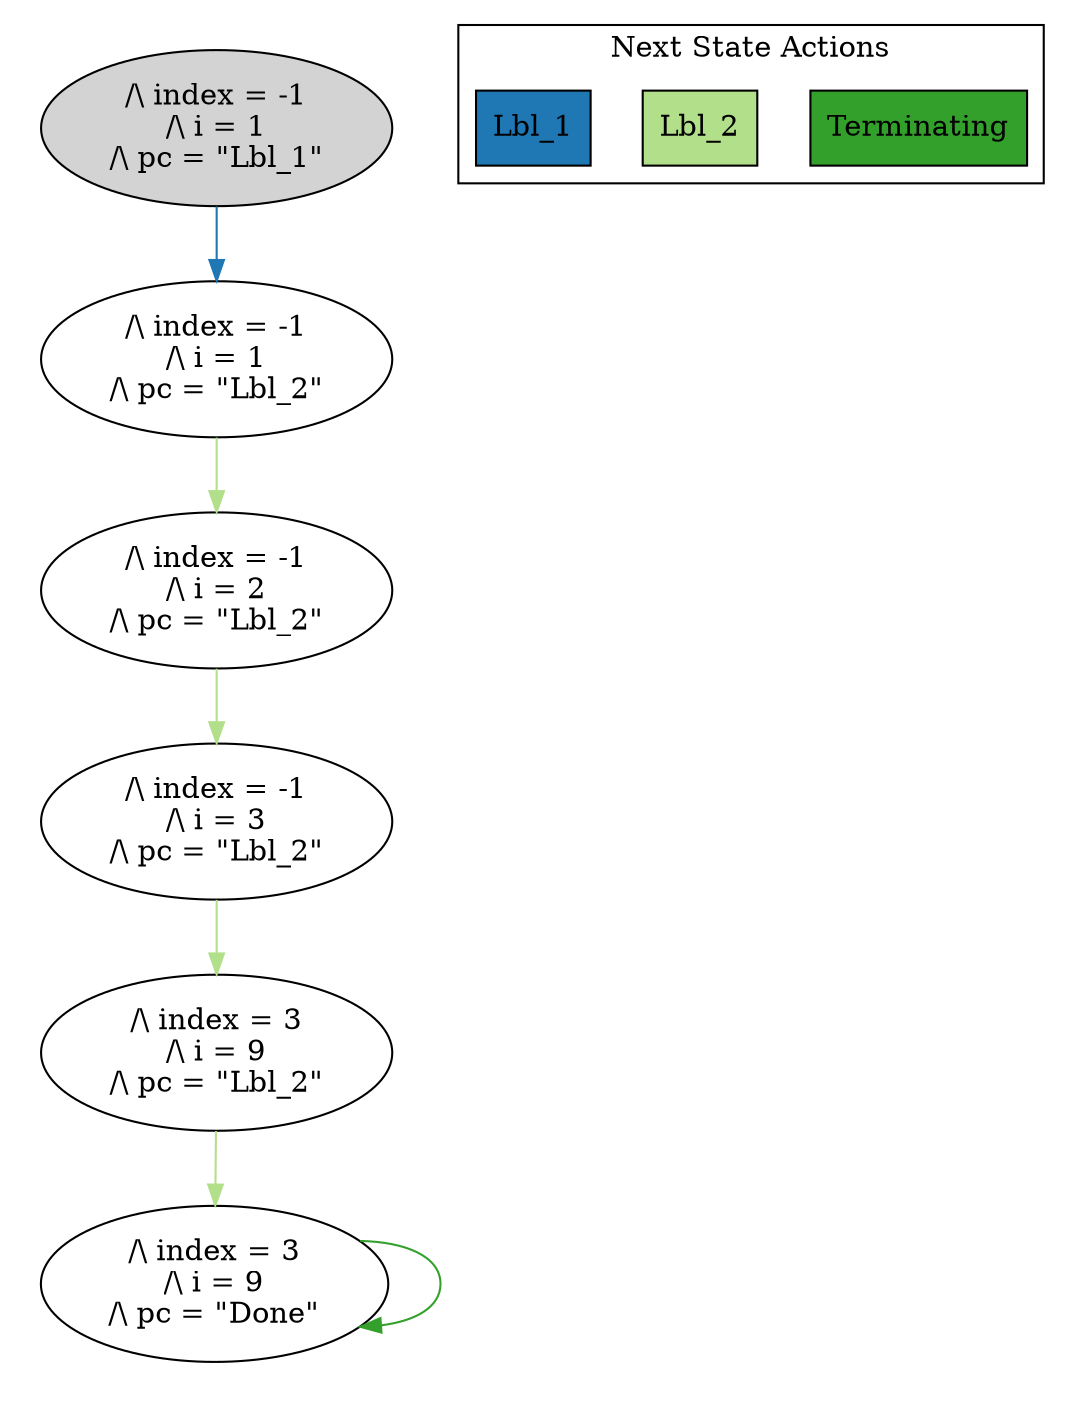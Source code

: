 strict digraph DiskGraph {
edge [colorscheme="paired12"]
nodesep=0.35;
subgraph cluster_graph {
color="white";
3676552036257821943 [label="/\\ index = -1\n/\\ i = 1\n/\\ pc = \"Lbl_1\"",style = filled]
3676552036257821943 -> -5205228884714962723 [label="",color="2",fontcolor="2"];
-5205228884714962723 [label="/\\ index = -1\n/\\ i = 1\n/\\ pc = \"Lbl_2\""];
-5205228884714962723 -> 8917370272398267792 [label="",color="3",fontcolor="3"];
8917370272398267792 [label="/\\ index = -1\n/\\ i = 2\n/\\ pc = \"Lbl_2\""];
8917370272398267792 -> -8828416440620541268 [label="",color="3",fontcolor="3"];
-8828416440620541268 [label="/\\ index = -1\n/\\ i = 3\n/\\ pc = \"Lbl_2\""];
-8828416440620541268 -> 8807119633000697455 [label="",color="3",fontcolor="3"];
8807119633000697455 [label="/\\ index = 3\n/\\ i = 9\n/\\ pc = \"Lbl_2\""];
8807119633000697455 -> 6020692910595118659 [label="",color="3",fontcolor="3"];
6020692910595118659 [label="/\\ index = 3\n/\\ i = 9\n/\\ pc = \"Done\""];
6020692910595118659 -> 6020692910595118659 [label="",color="4",fontcolor="4"];
{rank = same; 3676552036257821943;}
{rank = same; -5205228884714962723;}
{rank = same; 8917370272398267792;}
{rank = same; -8828416440620541268;}
{rank = same; 8807119633000697455;}
{rank = same; 6020692910595118659;}
}
subgraph cluster_legend {graph[style=bold];label = "Next State Actions" style="solid"
node [ labeljust="l",colorscheme="paired12",style=filled,shape=record ]
Terminating [label="Terminating",fillcolor=4]
Lbl_2 [label="Lbl_2",fillcolor=3]
Lbl_1 [label="Lbl_1",fillcolor=2]
}}
